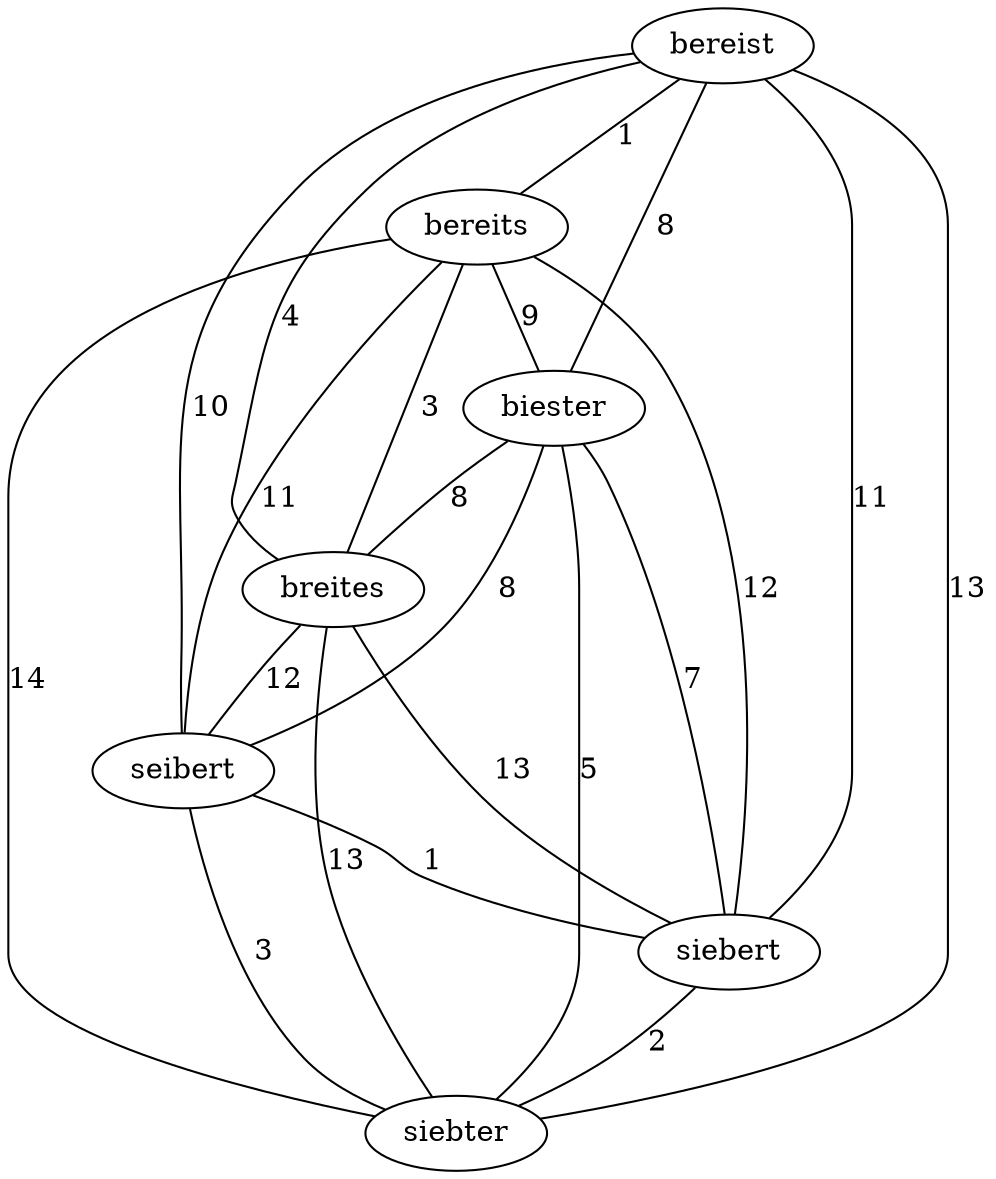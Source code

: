 graph {
	bereist -- bereits [ label="1" ];
	bereist -- biester [ label="8" ];
	bereist -- breites [ label="4" ];
	bereist -- seibert [ label="10" ];
	bereist -- siebert [ label="11" ];
	bereist -- siebter [ label="13" ];
	bereits -- biester [ label="9" ];
	bereits -- breites [ label="3" ];
	bereits -- seibert [ label="11" ];
	bereits -- siebert [ label="12" ];
	bereits -- siebter [ label="14" ];
	biester -- breites [ label="8" ];
	biester -- seibert [ label="8" ];
	biester -- siebert [ label="7" ];
	biester -- siebter [ label="5" ];
	breites -- seibert [ label="12" ];
	breites -- siebert [ label="13" ];
	breites -- siebter [ label="13" ];
	seibert -- siebert [ label="1" ];
	seibert -- siebter [ label="3" ];
	siebert -- siebter [ label="2" ];
}